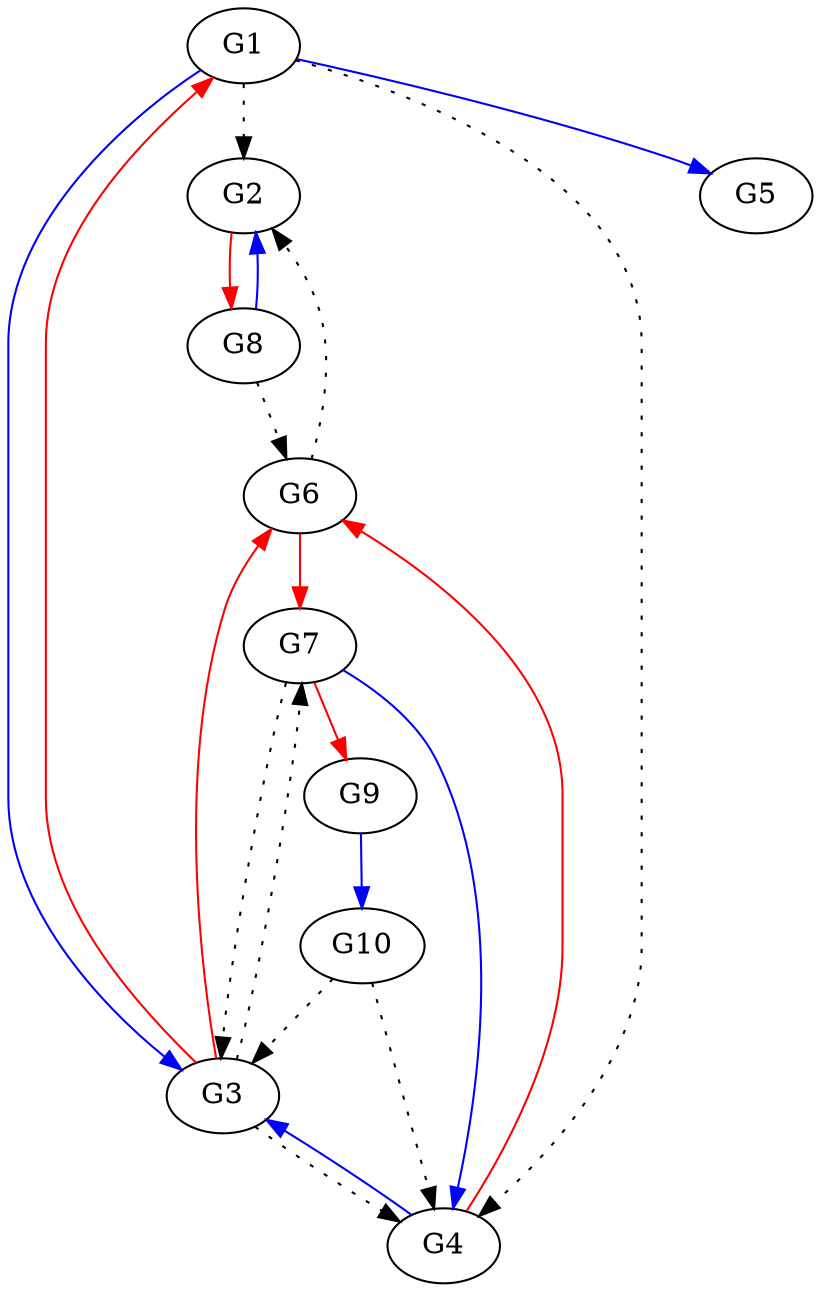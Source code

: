 // Grafos-DREAM4
digraph {
	G1 [label=G1]
	G2 [label=G2]
	G3 [label=G3]
	G4 [label=G4]
	G5 [label=G5]
	G6 [label=G6]
	G7 [label=G7]
	G8 [label=G8]
	G9 [label=G9]
	G10 [label=G10]
	G1 -> G2 [style=dotted]
	G1 -> G3 [color=blue]
	G1 -> G4 [style=dotted]
	G1 -> G5 [color=blue]
	G3 -> G4 [style=dotted]
	G3 -> G7 [style=dotted]
	G4 -> G3 [color=blue]
	G6 -> G2 [style=dotted]
	G7 -> G3 [style=dotted]
	G7 -> G4 [color=blue]
	G8 -> G2 [color=blue]
	G8 -> G6 [style=dotted]
	G9 -> G10 [color=blue]
	G10 -> G3 [style=dotted]
	G10 -> G4 [style=dotted]
	G2 -> G8 [color=red]
	G3 -> G1 [color=red]
	G3 -> G6 [color=red]
	G4 -> G6 [color=red]
	G6 -> G7 [color=red]
	G7 -> G9 [color=red]
}
